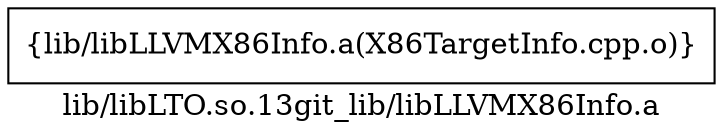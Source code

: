 digraph "lib/libLTO.so.13git_lib/libLLVMX86Info.a" {
	label="lib/libLTO.so.13git_lib/libLLVMX86Info.a";
	rankdir=LR;

	Node0x55cc82023cd8 [shape=record,shape=box,group=0,label="{lib/libLLVMX86Info.a(X86TargetInfo.cpp.o)}"];
}
